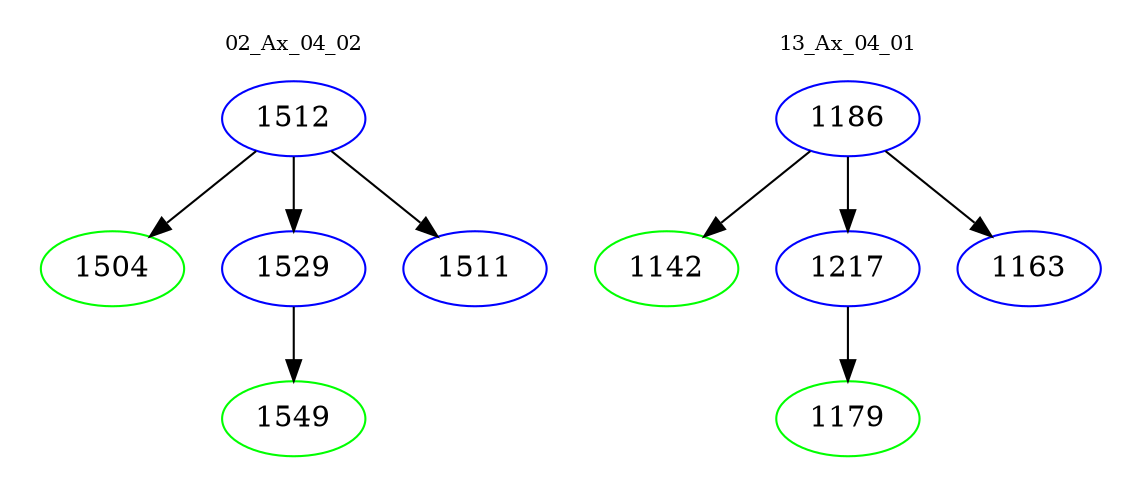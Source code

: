 digraph{
subgraph cluster_0 {
color = white
label = "02_Ax_04_02";
fontsize=10;
T0_1512 [label="1512", color="blue"]
T0_1512 -> T0_1504 [color="black"]
T0_1504 [label="1504", color="green"]
T0_1512 -> T0_1529 [color="black"]
T0_1529 [label="1529", color="blue"]
T0_1529 -> T0_1549 [color="black"]
T0_1549 [label="1549", color="green"]
T0_1512 -> T0_1511 [color="black"]
T0_1511 [label="1511", color="blue"]
}
subgraph cluster_1 {
color = white
label = "13_Ax_04_01";
fontsize=10;
T1_1186 [label="1186", color="blue"]
T1_1186 -> T1_1142 [color="black"]
T1_1142 [label="1142", color="green"]
T1_1186 -> T1_1217 [color="black"]
T1_1217 [label="1217", color="blue"]
T1_1217 -> T1_1179 [color="black"]
T1_1179 [label="1179", color="green"]
T1_1186 -> T1_1163 [color="black"]
T1_1163 [label="1163", color="blue"]
}
}
